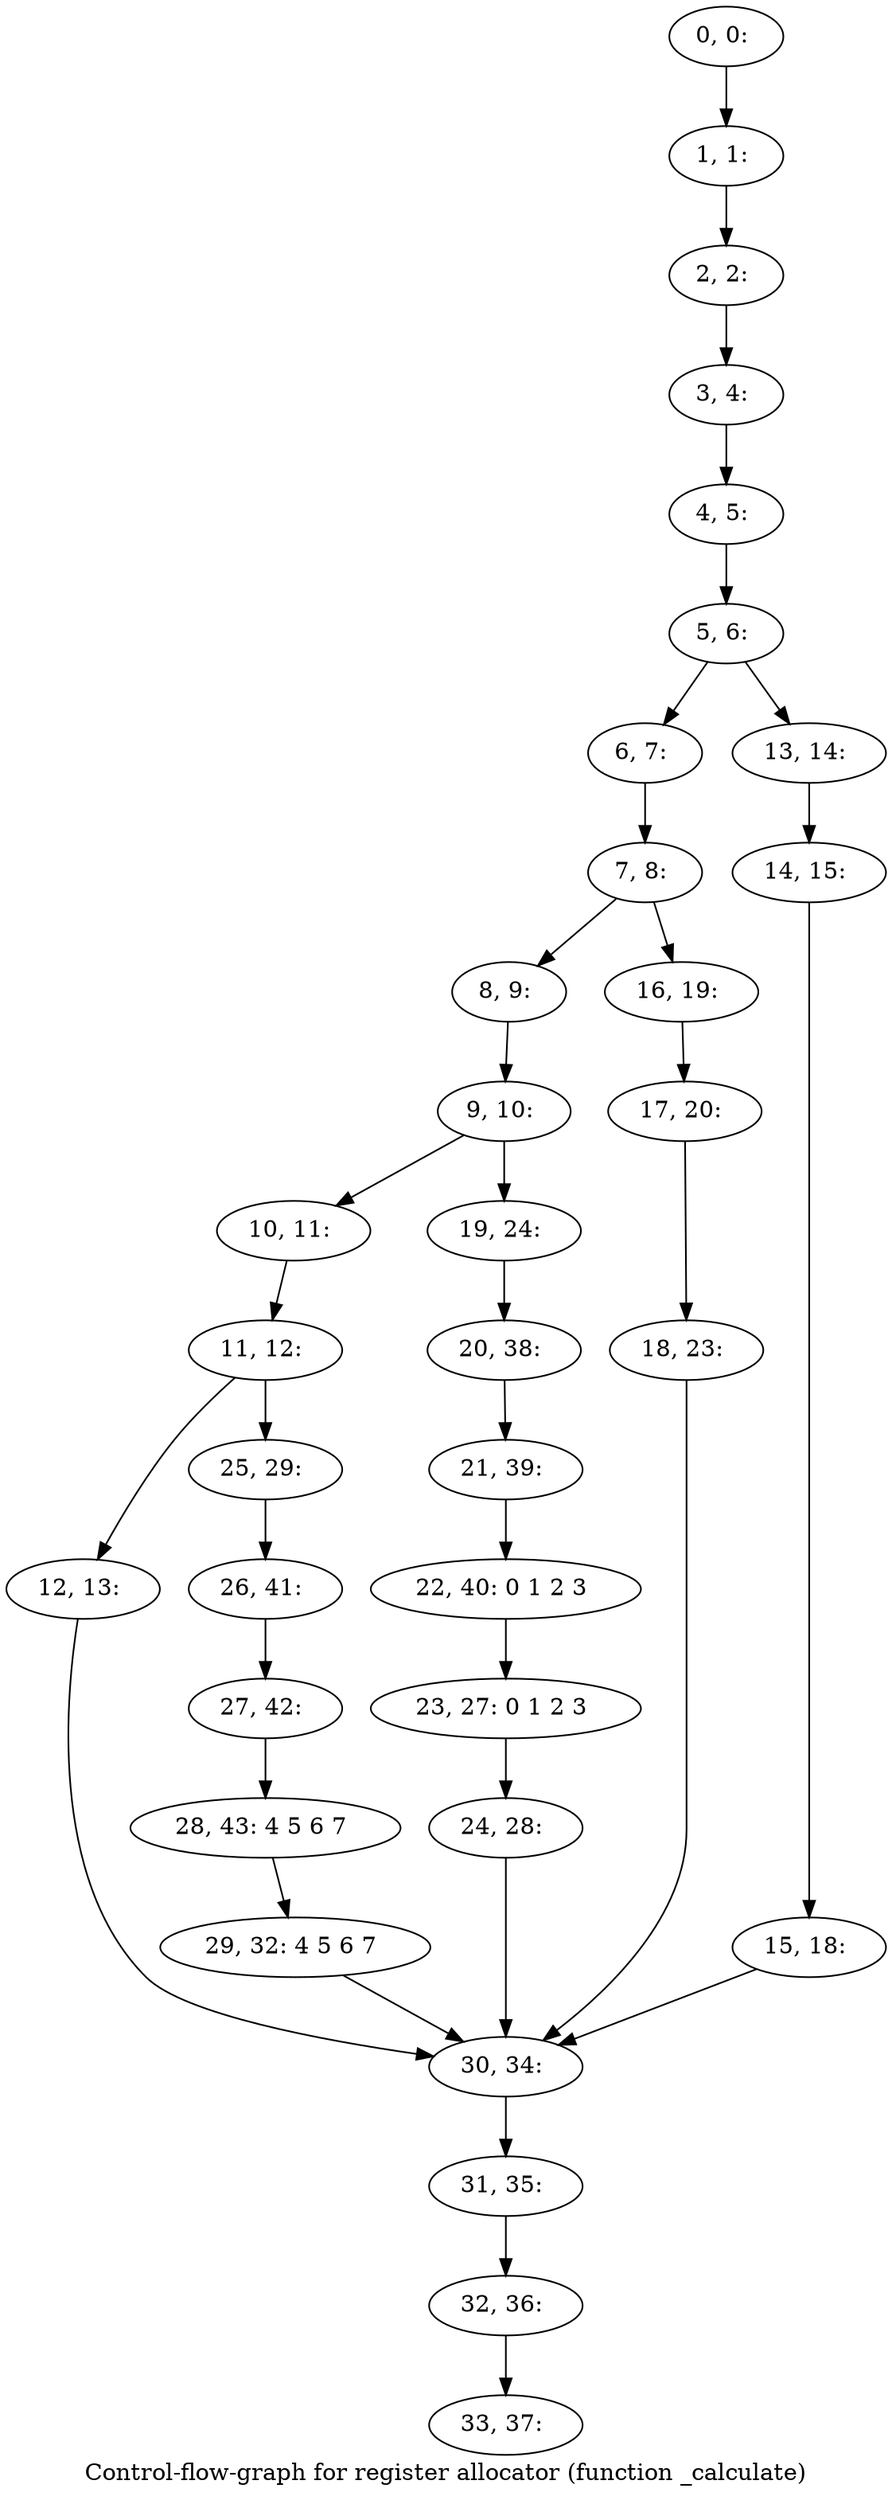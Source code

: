 digraph G {
graph [label="Control-flow-graph for register allocator (function _calculate)"]
0[label="0, 0: "];
1[label="1, 1: "];
2[label="2, 2: "];
3[label="3, 4: "];
4[label="4, 5: "];
5[label="5, 6: "];
6[label="6, 7: "];
7[label="7, 8: "];
8[label="8, 9: "];
9[label="9, 10: "];
10[label="10, 11: "];
11[label="11, 12: "];
12[label="12, 13: "];
13[label="13, 14: "];
14[label="14, 15: "];
15[label="15, 18: "];
16[label="16, 19: "];
17[label="17, 20: "];
18[label="18, 23: "];
19[label="19, 24: "];
20[label="20, 38: "];
21[label="21, 39: "];
22[label="22, 40: 0 1 2 3 "];
23[label="23, 27: 0 1 2 3 "];
24[label="24, 28: "];
25[label="25, 29: "];
26[label="26, 41: "];
27[label="27, 42: "];
28[label="28, 43: 4 5 6 7 "];
29[label="29, 32: 4 5 6 7 "];
30[label="30, 34: "];
31[label="31, 35: "];
32[label="32, 36: "];
33[label="33, 37: "];
0->1 ;
1->2 ;
2->3 ;
3->4 ;
4->5 ;
5->6 ;
5->13 ;
6->7 ;
7->8 ;
7->16 ;
8->9 ;
9->10 ;
9->19 ;
10->11 ;
11->12 ;
11->25 ;
12->30 ;
13->14 ;
14->15 ;
15->30 ;
16->17 ;
17->18 ;
18->30 ;
19->20 ;
20->21 ;
21->22 ;
22->23 ;
23->24 ;
24->30 ;
25->26 ;
26->27 ;
27->28 ;
28->29 ;
29->30 ;
30->31 ;
31->32 ;
32->33 ;
}
